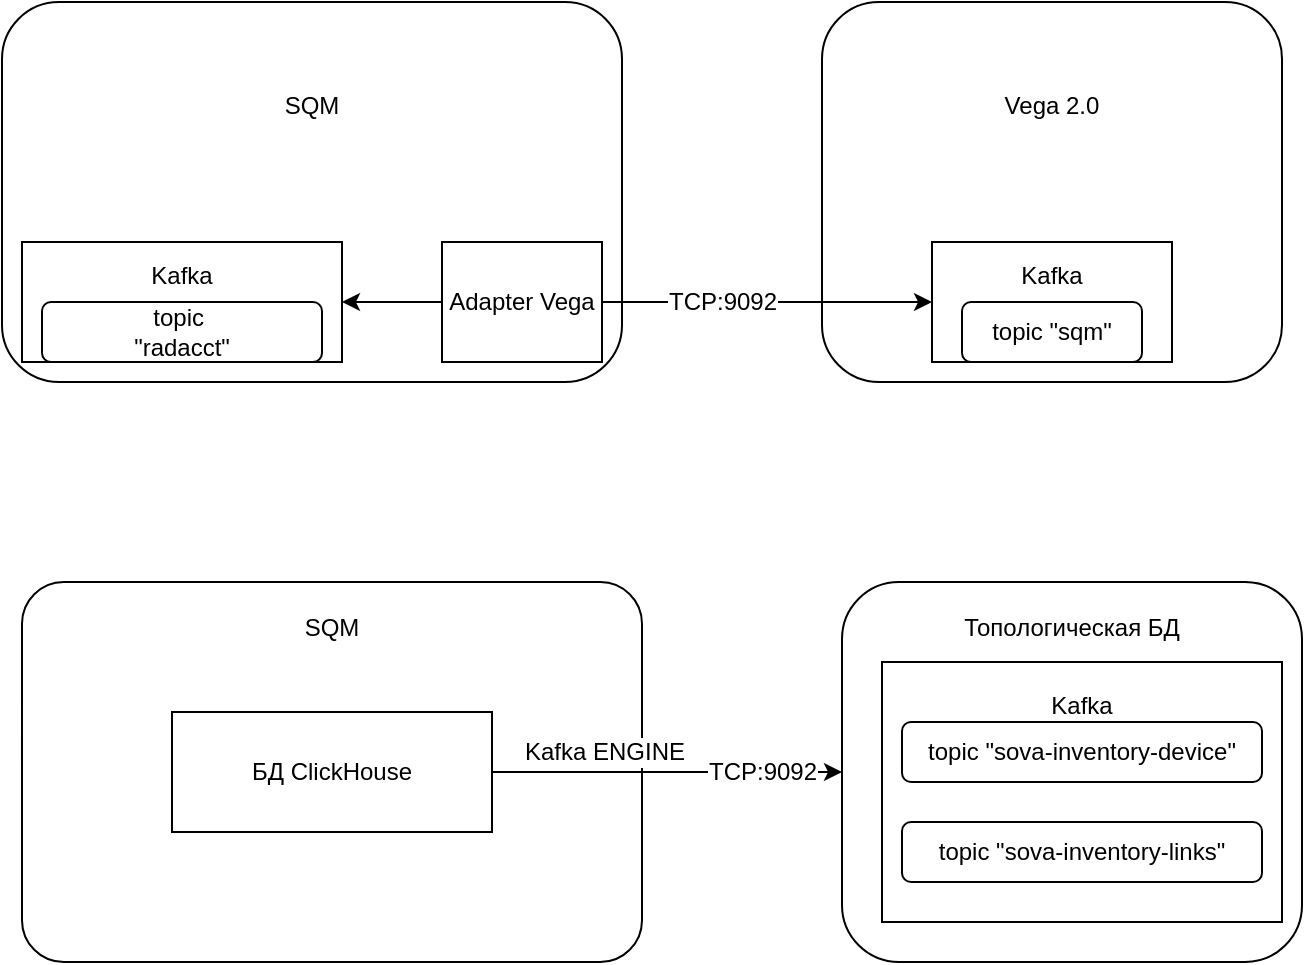 <mxfile version="24.7.7">
  <diagram name="Страница — 1" id="CqbkalOceDS1Ib8Ocr17">
    <mxGraphModel dx="1205" dy="474" grid="1" gridSize="10" guides="1" tooltips="1" connect="1" arrows="1" fold="1" page="1" pageScale="1" pageWidth="827" pageHeight="1169" math="0" shadow="0">
      <root>
        <mxCell id="0" />
        <mxCell id="1" parent="0" />
        <mxCell id="L7aEFFnraW9-ZdmLWbNs-1" value="&lt;div style=&quot;margin-top: -90px;&quot; align=&quot;center&quot;&gt;Vega 2.0&lt;/div&gt;" style="rounded=1;whiteSpace=wrap;html=1;align=center;" parent="1" vertex="1">
          <mxGeometry x="540" y="40" width="230" height="190" as="geometry" />
        </mxCell>
        <mxCell id="L7aEFFnraW9-ZdmLWbNs-2" value="&lt;div align=&quot;center&quot; style=&quot;padding-top: 0px; padding-right: 0px; margin-top: -30px;&quot;&gt;Kafka&lt;/div&gt;" style="rounded=0;whiteSpace=wrap;html=1;align=center;shadow=0;imageVerticalAlign=top;imageAspect=0;imageAlign=center;overflow=visible;" parent="1" vertex="1">
          <mxGeometry x="595" y="160" width="120" height="60" as="geometry" />
        </mxCell>
        <mxCell id="L7aEFFnraW9-ZdmLWbNs-3" value="topic &quot;sqm&quot;" style="rounded=1;whiteSpace=wrap;html=1;shadow=0;strokeColor=default;align=center;verticalAlign=middle;fontFamily=Helvetica;fontSize=12;fontColor=default;fillColor=default;" parent="1" vertex="1">
          <mxGeometry x="610" y="190" width="90" height="30" as="geometry" />
        </mxCell>
        <mxCell id="L7aEFFnraW9-ZdmLWbNs-4" value="&lt;div style=&quot;margin-top: -90px;&quot; align=&quot;center&quot;&gt;SQM&lt;/div&gt;" style="rounded=1;whiteSpace=wrap;html=1;align=center;" parent="1" vertex="1">
          <mxGeometry x="130" y="40" width="310" height="190" as="geometry" />
        </mxCell>
        <mxCell id="L7aEFFnraW9-ZdmLWbNs-8" style="edgeStyle=orthogonalEdgeStyle;rounded=0;orthogonalLoop=1;jettySize=auto;html=1;entryX=0;entryY=0.5;entryDx=0;entryDy=0;fontFamily=Helvetica;fontSize=12;fontColor=default;" parent="1" source="L7aEFFnraW9-ZdmLWbNs-7" target="L7aEFFnraW9-ZdmLWbNs-2" edge="1">
          <mxGeometry relative="1" as="geometry" />
        </mxCell>
        <mxCell id="L7aEFFnraW9-ZdmLWbNs-12" value="TCP:9092" style="edgeLabel;html=1;align=center;verticalAlign=middle;resizable=0;points=[];rounded=0;shadow=0;strokeColor=default;fontFamily=Helvetica;fontSize=12;fontColor=default;fillColor=default;" parent="L7aEFFnraW9-ZdmLWbNs-8" vertex="1" connectable="0">
          <mxGeometry x="-0.079" y="-2" relative="1" as="geometry">
            <mxPoint x="-16" y="-2" as="offset" />
          </mxGeometry>
        </mxCell>
        <mxCell id="L7aEFFnraW9-ZdmLWbNs-11" style="edgeStyle=orthogonalEdgeStyle;rounded=0;orthogonalLoop=1;jettySize=auto;html=1;entryX=1;entryY=0.5;entryDx=0;entryDy=0;fontFamily=Helvetica;fontSize=12;fontColor=default;" parent="1" source="L7aEFFnraW9-ZdmLWbNs-7" target="L7aEFFnraW9-ZdmLWbNs-9" edge="1">
          <mxGeometry relative="1" as="geometry" />
        </mxCell>
        <mxCell id="L7aEFFnraW9-ZdmLWbNs-7" value="&lt;div&gt;Adapter Vega&lt;/div&gt;" style="rounded=0;whiteSpace=wrap;html=1;align=center;shadow=0;imageVerticalAlign=top;imageAspect=0;imageAlign=center;overflow=visible;" parent="1" vertex="1">
          <mxGeometry x="350" y="160" width="80" height="60" as="geometry" />
        </mxCell>
        <mxCell id="L7aEFFnraW9-ZdmLWbNs-9" value="&lt;div align=&quot;center&quot; style=&quot;padding-top: 0px; padding-right: 0px; margin-top: -30px;&quot;&gt;Kafka&lt;/div&gt;" style="rounded=0;whiteSpace=wrap;html=1;align=center;shadow=0;imageVerticalAlign=top;imageAspect=0;imageAlign=center;overflow=visible;" parent="1" vertex="1">
          <mxGeometry x="140" y="160" width="160" height="60" as="geometry" />
        </mxCell>
        <mxCell id="L7aEFFnraW9-ZdmLWbNs-10" value="&lt;div&gt;topic&amp;nbsp;&lt;/div&gt;&lt;div&gt;&quot;radacct&quot;&lt;/div&gt;" style="rounded=1;whiteSpace=wrap;html=1;shadow=0;strokeColor=default;align=center;verticalAlign=middle;fontFamily=Helvetica;fontSize=12;fontColor=default;fillColor=default;" parent="1" vertex="1">
          <mxGeometry x="150" y="190" width="140" height="30" as="geometry" />
        </mxCell>
        <mxCell id="yEPGhI6gahbzNLUMz_Bi-1" value="&lt;div&gt;Топологическая БД&lt;/div&gt;&lt;div&gt;&lt;br&gt;&lt;/div&gt;&lt;div&gt;&lt;br&gt;&lt;/div&gt;&lt;div&gt;&lt;br&gt;&lt;/div&gt;&lt;div&gt;&lt;br&gt;&lt;/div&gt;&lt;div&gt;&lt;br&gt;&lt;/div&gt;&lt;div&gt;&lt;br&gt;&lt;/div&gt;&lt;div&gt;&lt;br&gt;&lt;/div&gt;&lt;div&gt;&lt;br&gt;&lt;/div&gt;&lt;div&gt;&lt;br&gt;&lt;/div&gt;&lt;div&gt;&lt;br&gt;&lt;/div&gt;" style="rounded=1;whiteSpace=wrap;html=1;align=top;" vertex="1" parent="1">
          <mxGeometry x="550" y="330" width="230" height="190" as="geometry" />
        </mxCell>
        <mxCell id="yEPGhI6gahbzNLUMz_Bi-2" value="&lt;div&gt;Kafka&lt;/div&gt;&lt;div&gt;&lt;br&gt;&lt;/div&gt;&lt;div&gt;&lt;br&gt;&lt;/div&gt;&lt;div&gt;&lt;br&gt;&lt;/div&gt;&lt;div&gt;&lt;br&gt;&lt;/div&gt;&lt;div&gt;&lt;br&gt;&lt;/div&gt;&lt;div&gt;&lt;br&gt;&lt;/div&gt;" style="rounded=0;whiteSpace=wrap;html=1;align=center;shadow=0;imageVerticalAlign=top;imageAspect=0;imageAlign=center;overflow=visible;" vertex="1" parent="1">
          <mxGeometry x="570" y="370" width="200" height="130" as="geometry" />
        </mxCell>
        <mxCell id="yEPGhI6gahbzNLUMz_Bi-3" value="topic &quot;sova-inventory-device&quot;" style="rounded=1;whiteSpace=wrap;html=1;shadow=0;strokeColor=default;align=center;verticalAlign=middle;fontFamily=Helvetica;fontSize=12;fontColor=default;fillColor=default;" vertex="1" parent="1">
          <mxGeometry x="580" y="400" width="180" height="30" as="geometry" />
        </mxCell>
        <mxCell id="yEPGhI6gahbzNLUMz_Bi-4" value="&lt;div&gt;SQM&lt;/div&gt;&lt;div&gt;&lt;br&gt;&lt;/div&gt;&lt;div&gt;&lt;br&gt;&lt;/div&gt;&lt;div&gt;&lt;br&gt;&lt;/div&gt;&lt;div&gt;&lt;br&gt;&lt;/div&gt;&lt;div&gt;&lt;br&gt;&lt;/div&gt;&lt;div&gt;&lt;br&gt;&lt;/div&gt;&lt;div&gt;&lt;br&gt;&lt;/div&gt;&lt;div&gt;&lt;br&gt;&lt;/div&gt;&lt;div&gt;&lt;br&gt;&lt;/div&gt;&lt;div&gt;&lt;br&gt;&lt;/div&gt;" style="rounded=1;whiteSpace=wrap;html=1;align=center;arcSize=11;" vertex="1" parent="1">
          <mxGeometry x="140" y="330" width="310" height="190" as="geometry" />
        </mxCell>
        <mxCell id="yEPGhI6gahbzNLUMz_Bi-5" style="edgeStyle=orthogonalEdgeStyle;rounded=0;orthogonalLoop=1;jettySize=auto;html=1;fontFamily=Helvetica;fontSize=12;fontColor=default;exitX=1;exitY=0.5;exitDx=0;exitDy=0;" edge="1" source="yEPGhI6gahbzNLUMz_Bi-9" target="yEPGhI6gahbzNLUMz_Bi-1" parent="1">
          <mxGeometry relative="1" as="geometry">
            <mxPoint x="440" y="480" as="sourcePoint" />
          </mxGeometry>
        </mxCell>
        <mxCell id="yEPGhI6gahbzNLUMz_Bi-6" value="TCP:9092" style="edgeLabel;html=1;align=center;verticalAlign=middle;resizable=0;points=[];rounded=0;shadow=0;strokeColor=default;fontFamily=Helvetica;fontSize=12;fontColor=default;fillColor=default;" vertex="1" connectable="0" parent="yEPGhI6gahbzNLUMz_Bi-5">
          <mxGeometry x="-0.079" y="-2" relative="1" as="geometry">
            <mxPoint x="54" y="-2" as="offset" />
          </mxGeometry>
        </mxCell>
        <mxCell id="yEPGhI6gahbzNLUMz_Bi-13" value="Kafka ENGINE" style="edgeLabel;html=1;align=center;verticalAlign=middle;resizable=0;points=[];rounded=1;strokeColor=default;fontFamily=Helvetica;fontSize=12;fontColor=default;fillColor=default;" vertex="1" connectable="0" parent="yEPGhI6gahbzNLUMz_Bi-5">
          <mxGeometry x="-0.623" relative="1" as="geometry">
            <mxPoint x="23" y="-10" as="offset" />
          </mxGeometry>
        </mxCell>
        <mxCell id="yEPGhI6gahbzNLUMz_Bi-9" value="БД ClickHouse" style="rounded=0;whiteSpace=wrap;html=1;align=center;shadow=0;imageVerticalAlign=top;imageAspect=0;imageAlign=center;overflow=visible;" vertex="1" parent="1">
          <mxGeometry x="215" y="395" width="160" height="60" as="geometry" />
        </mxCell>
        <mxCell id="yEPGhI6gahbzNLUMz_Bi-12" value="topic &quot;sova-inventory-links&quot;" style="rounded=1;whiteSpace=wrap;html=1;shadow=0;strokeColor=default;align=center;verticalAlign=middle;fontFamily=Helvetica;fontSize=12;fontColor=default;fillColor=default;" vertex="1" parent="1">
          <mxGeometry x="580" y="450" width="180" height="30" as="geometry" />
        </mxCell>
      </root>
    </mxGraphModel>
  </diagram>
</mxfile>
